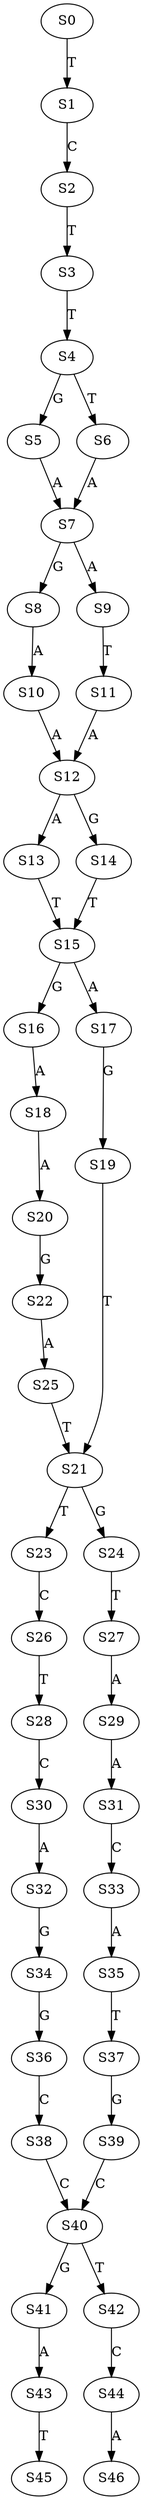 strict digraph  {
	S0 -> S1 [ label = T ];
	S1 -> S2 [ label = C ];
	S2 -> S3 [ label = T ];
	S3 -> S4 [ label = T ];
	S4 -> S5 [ label = G ];
	S4 -> S6 [ label = T ];
	S5 -> S7 [ label = A ];
	S6 -> S7 [ label = A ];
	S7 -> S8 [ label = G ];
	S7 -> S9 [ label = A ];
	S8 -> S10 [ label = A ];
	S9 -> S11 [ label = T ];
	S10 -> S12 [ label = A ];
	S11 -> S12 [ label = A ];
	S12 -> S13 [ label = A ];
	S12 -> S14 [ label = G ];
	S13 -> S15 [ label = T ];
	S14 -> S15 [ label = T ];
	S15 -> S16 [ label = G ];
	S15 -> S17 [ label = A ];
	S16 -> S18 [ label = A ];
	S17 -> S19 [ label = G ];
	S18 -> S20 [ label = A ];
	S19 -> S21 [ label = T ];
	S20 -> S22 [ label = G ];
	S21 -> S23 [ label = T ];
	S21 -> S24 [ label = G ];
	S22 -> S25 [ label = A ];
	S23 -> S26 [ label = C ];
	S24 -> S27 [ label = T ];
	S25 -> S21 [ label = T ];
	S26 -> S28 [ label = T ];
	S27 -> S29 [ label = A ];
	S28 -> S30 [ label = C ];
	S29 -> S31 [ label = A ];
	S30 -> S32 [ label = A ];
	S31 -> S33 [ label = C ];
	S32 -> S34 [ label = G ];
	S33 -> S35 [ label = A ];
	S34 -> S36 [ label = G ];
	S35 -> S37 [ label = T ];
	S36 -> S38 [ label = C ];
	S37 -> S39 [ label = G ];
	S38 -> S40 [ label = C ];
	S39 -> S40 [ label = C ];
	S40 -> S41 [ label = G ];
	S40 -> S42 [ label = T ];
	S41 -> S43 [ label = A ];
	S42 -> S44 [ label = C ];
	S43 -> S45 [ label = T ];
	S44 -> S46 [ label = A ];
}
